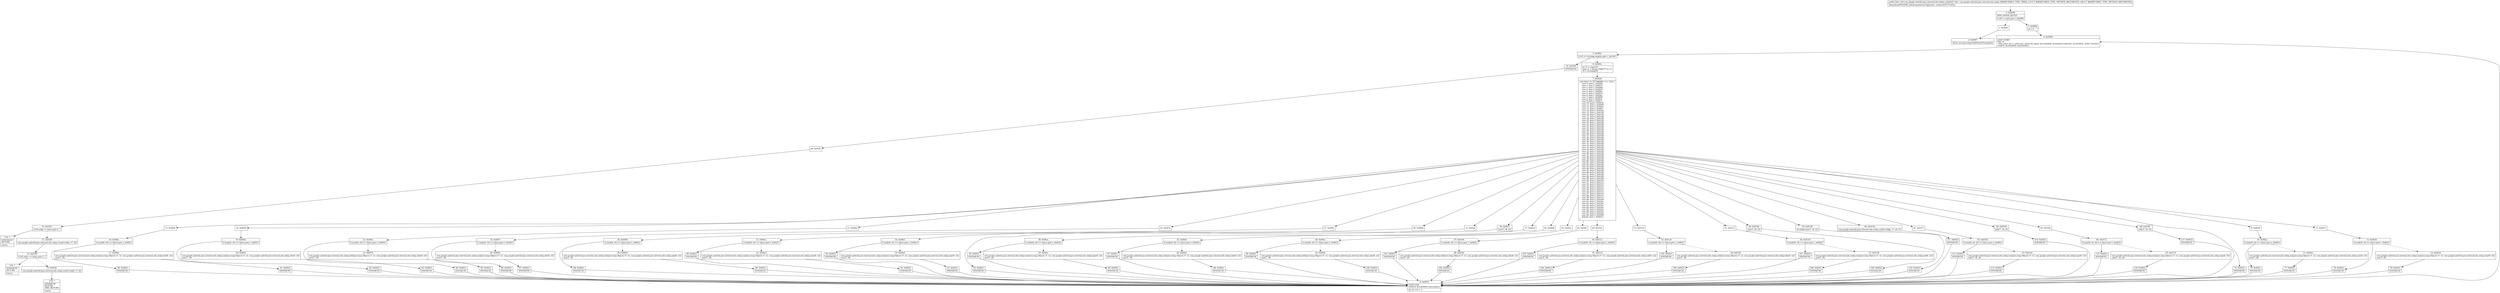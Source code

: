 digraph "CFG forcom.google.android.gms.internal.ads.zzdpn.zzd(Ljava\/lang\/Object;Ljava\/lang\/Object;)V" {
Node_0 [shape=record,label="{0\:\ 0x0000|MTH_ENTER_BLOCK\l|if (r8 != null) goto L_0x0008\l}"];
Node_1 [shape=record,label="{1\:\ 0x0002}"];
Node_2 [shape=record,label="{2\:\ 0x0007|throw new java.lang.NullPointerException()\l}"];
Node_3 [shape=record,label="{3\:\ 0x0008|r0 = 0\l}"];
Node_4 [shape=record,label="{4\:\ 0x0009|LOOP_START\lPHI: r0 \l  PHI: (r0v1 int) = (r0v0 int), (r0v6 int) binds: [B:3:0x0008, B:8:0x0023] A[DONT_GENERATE, DONT_INLINE]\lLOOP:0: B:4:0x0009\-\>B:8:0x0023\l}"];
Node_5 [shape=record,label="{5\:\ 0x000c|if (r0 \>= r6.zzhjq.length) goto L_0x0185\l}"];
Node_6 [shape=record,label="{6\:\ 0x000e|int r1 = zzgu(r0)\llong r2 = (long) (1048575 & r1)\lr4 = r6.zzhjq[r0]\l}"];
Node_7 [shape=record,label="{7\:\ 0x0020|switch(((r1 & 267386880) \>\>\> 20)) \{\l    case 0: goto L_0x0026;\l    case 1: goto L_0x0037;\l    case 2: goto L_0x0048;\l    case 3: goto L_0x0059;\l    case 4: goto L_0x006a;\l    case 5: goto L_0x007b;\l    case 6: goto L_0x008c;\l    case 7: goto L_0x009d;\l    case 8: goto L_0x00af;\l    case 9: goto L_0x00c1;\l    case 10: goto L_0x00c6;\l    case 11: goto L_0x00d8;\l    case 12: goto L_0x00ea;\l    case 13: goto L_0x00fc;\l    case 14: goto L_0x010e;\l    case 15: goto L_0x0120;\l    case 16: goto L_0x0132;\l    case 17: goto L_0x0144;\l    case 18: goto L_0x0149;\l    case 19: goto L_0x0149;\l    case 20: goto L_0x0149;\l    case 21: goto L_0x0149;\l    case 22: goto L_0x0149;\l    case 23: goto L_0x0149;\l    case 24: goto L_0x0149;\l    case 25: goto L_0x0149;\l    case 26: goto L_0x0149;\l    case 27: goto L_0x0149;\l    case 28: goto L_0x0149;\l    case 29: goto L_0x0149;\l    case 30: goto L_0x0149;\l    case 31: goto L_0x0149;\l    case 32: goto L_0x0149;\l    case 33: goto L_0x0149;\l    case 34: goto L_0x0149;\l    case 35: goto L_0x0149;\l    case 36: goto L_0x0149;\l    case 37: goto L_0x0149;\l    case 38: goto L_0x0149;\l    case 39: goto L_0x0149;\l    case 40: goto L_0x0149;\l    case 41: goto L_0x0149;\l    case 42: goto L_0x0149;\l    case 43: goto L_0x0149;\l    case 44: goto L_0x0149;\l    case 45: goto L_0x0149;\l    case 46: goto L_0x0149;\l    case 47: goto L_0x0149;\l    case 48: goto L_0x0149;\l    case 49: goto L_0x0149;\l    case 50: goto L_0x0150;\l    case 51: goto L_0x0157;\l    case 52: goto L_0x0157;\l    case 53: goto L_0x0157;\l    case 54: goto L_0x0157;\l    case 55: goto L_0x0157;\l    case 56: goto L_0x0157;\l    case 57: goto L_0x0157;\l    case 58: goto L_0x0157;\l    case 59: goto L_0x0157;\l    case 60: goto L_0x0169;\l    case 61: goto L_0x016e;\l    case 62: goto L_0x016e;\l    case 63: goto L_0x016e;\l    case 64: goto L_0x016e;\l    case 65: goto L_0x016e;\l    case 66: goto L_0x016e;\l    case 67: goto L_0x016e;\l    case 68: goto L_0x0180;\l    default: goto L_0x0023;\l\}\l}"];
Node_8 [shape=record,label="{8\:\ 0x0023|LOOP_END\lLOOP:0: B:4:0x0009\-\>B:8:0x0023\l|int r0 = r0 + 3\l}"];
Node_9 [shape=record,label="{9\:\ 0x0026}"];
Node_10 [shape=record,label="{10\:\ 0x002a|if (zzd(r8, r0) == false) goto L_0x0023\l}"];
Node_11 [shape=record,label="{11\:\ 0x002c|com.google.android.gms.internal.ads.zzdqy.zza((java.lang.Object) r7, r2, com.google.android.gms.internal.ads.zzdqy.zzo(r8, r2))\lzze(r7, r0)\l}"];
Node_12 [shape=record,label="{12\:\ 0x0037}"];
Node_13 [shape=record,label="{13\:\ 0x003b|if (zzd(r8, r0) == false) goto L_0x0023\l}"];
Node_14 [shape=record,label="{14\:\ 0x003d|com.google.android.gms.internal.ads.zzdqy.zza((java.lang.Object) r7, r2, com.google.android.gms.internal.ads.zzdqy.zzn(r8, r2))\lzze(r7, r0)\l}"];
Node_15 [shape=record,label="{15\:\ 0x0048}"];
Node_16 [shape=record,label="{16\:\ 0x004c|if (zzd(r8, r0) == false) goto L_0x0023\l}"];
Node_17 [shape=record,label="{17\:\ 0x004e|com.google.android.gms.internal.ads.zzdqy.zza((java.lang.Object) r7, r2, com.google.android.gms.internal.ads.zzdqy.zzl(r8, r2))\lzze(r7, r0)\l}"];
Node_18 [shape=record,label="{18\:\ 0x0059}"];
Node_19 [shape=record,label="{19\:\ 0x005d|if (zzd(r8, r0) == false) goto L_0x0023\l}"];
Node_20 [shape=record,label="{20\:\ 0x005f|com.google.android.gms.internal.ads.zzdqy.zza((java.lang.Object) r7, r2, com.google.android.gms.internal.ads.zzdqy.zzl(r8, r2))\lzze(r7, r0)\l}"];
Node_21 [shape=record,label="{21\:\ 0x006a}"];
Node_22 [shape=record,label="{22\:\ 0x006e|if (zzd(r8, r0) == false) goto L_0x0023\l}"];
Node_23 [shape=record,label="{23\:\ 0x0070|com.google.android.gms.internal.ads.zzdqy.zzb((java.lang.Object) r7, r2, com.google.android.gms.internal.ads.zzdqy.zzk(r8, r2))\lzze(r7, r0)\l}"];
Node_24 [shape=record,label="{24\:\ 0x007b}"];
Node_25 [shape=record,label="{25\:\ 0x007f|if (zzd(r8, r0) == false) goto L_0x0023\l}"];
Node_26 [shape=record,label="{26\:\ 0x0081|com.google.android.gms.internal.ads.zzdqy.zza((java.lang.Object) r7, r2, com.google.android.gms.internal.ads.zzdqy.zzl(r8, r2))\lzze(r7, r0)\l}"];
Node_27 [shape=record,label="{27\:\ 0x008c}"];
Node_28 [shape=record,label="{28\:\ 0x0090|if (zzd(r8, r0) == false) goto L_0x0023\l}"];
Node_29 [shape=record,label="{29\:\ 0x0092|com.google.android.gms.internal.ads.zzdqy.zzb((java.lang.Object) r7, r2, com.google.android.gms.internal.ads.zzdqy.zzk(r8, r2))\lzze(r7, r0)\l}"];
Node_30 [shape=record,label="{30\:\ 0x009d}"];
Node_31 [shape=record,label="{31\:\ 0x00a1|if (zzd(r8, r0) == false) goto L_0x0023\l}"];
Node_32 [shape=record,label="{32\:\ 0x00a3|com.google.android.gms.internal.ads.zzdqy.zza((java.lang.Object) r7, r2, com.google.android.gms.internal.ads.zzdqy.zzm(r8, r2))\lzze(r7, r0)\l}"];
Node_33 [shape=record,label="{33\:\ 0x00af}"];
Node_34 [shape=record,label="{34\:\ 0x00b3|if (zzd(r8, r0) == false) goto L_0x0023\l}"];
Node_35 [shape=record,label="{35\:\ 0x00b5|com.google.android.gms.internal.ads.zzdqy.zza((java.lang.Object) r7, r2, com.google.android.gms.internal.ads.zzdqy.zzp(r8, r2))\lzze(r7, r0)\l}"];
Node_36 [shape=record,label="{36\:\ 0x00c1|zza(r7, r8, r0)\l}"];
Node_37 [shape=record,label="{37\:\ 0x00c6}"];
Node_38 [shape=record,label="{38\:\ 0x00ca|if (zzd(r8, r0) == false) goto L_0x0023\l}"];
Node_39 [shape=record,label="{39\:\ 0x00cc|com.google.android.gms.internal.ads.zzdqy.zza((java.lang.Object) r7, r2, com.google.android.gms.internal.ads.zzdqy.zzp(r8, r2))\lzze(r7, r0)\l}"];
Node_40 [shape=record,label="{40\:\ 0x00d8}"];
Node_41 [shape=record,label="{41\:\ 0x00dc|if (zzd(r8, r0) == false) goto L_0x0023\l}"];
Node_42 [shape=record,label="{42\:\ 0x00de|com.google.android.gms.internal.ads.zzdqy.zzb((java.lang.Object) r7, r2, com.google.android.gms.internal.ads.zzdqy.zzk(r8, r2))\lzze(r7, r0)\l}"];
Node_43 [shape=record,label="{43\:\ 0x00ea}"];
Node_44 [shape=record,label="{44\:\ 0x00ee|if (zzd(r8, r0) == false) goto L_0x0023\l}"];
Node_45 [shape=record,label="{45\:\ 0x00f0|com.google.android.gms.internal.ads.zzdqy.zzb((java.lang.Object) r7, r2, com.google.android.gms.internal.ads.zzdqy.zzk(r8, r2))\lzze(r7, r0)\l}"];
Node_46 [shape=record,label="{46\:\ 0x00fc}"];
Node_47 [shape=record,label="{47\:\ 0x0100|if (zzd(r8, r0) == false) goto L_0x0023\l}"];
Node_48 [shape=record,label="{48\:\ 0x0102|com.google.android.gms.internal.ads.zzdqy.zzb((java.lang.Object) r7, r2, com.google.android.gms.internal.ads.zzdqy.zzk(r8, r2))\lzze(r7, r0)\l}"];
Node_49 [shape=record,label="{49\:\ 0x010e}"];
Node_50 [shape=record,label="{50\:\ 0x0112|if (zzd(r8, r0) == false) goto L_0x0023\l}"];
Node_51 [shape=record,label="{51\:\ 0x0114|com.google.android.gms.internal.ads.zzdqy.zza((java.lang.Object) r7, r2, com.google.android.gms.internal.ads.zzdqy.zzl(r8, r2))\lzze(r7, r0)\l}"];
Node_52 [shape=record,label="{52\:\ 0x0120}"];
Node_53 [shape=record,label="{53\:\ 0x0124|if (zzd(r8, r0) == false) goto L_0x0023\l}"];
Node_54 [shape=record,label="{54\:\ 0x0126|com.google.android.gms.internal.ads.zzdqy.zzb((java.lang.Object) r7, r2, com.google.android.gms.internal.ads.zzdqy.zzk(r8, r2))\lzze(r7, r0)\l}"];
Node_55 [shape=record,label="{55\:\ 0x0132}"];
Node_56 [shape=record,label="{56\:\ 0x0136|if (zzd(r8, r0) == false) goto L_0x0023\l}"];
Node_57 [shape=record,label="{57\:\ 0x0138|com.google.android.gms.internal.ads.zzdqy.zza((java.lang.Object) r7, r2, com.google.android.gms.internal.ads.zzdqy.zzl(r8, r2))\lzze(r7, r0)\l}"];
Node_58 [shape=record,label="{58\:\ 0x0144|zza(r7, r8, r0)\l}"];
Node_59 [shape=record,label="{59\:\ 0x0149|r6.zzhkd.zza(r7, r8, r2)\l}"];
Node_60 [shape=record,label="{60\:\ 0x0150|com.google.android.gms.internal.ads.zzdqc.zza(r6.zzhkg, r7, r8, r2)\l}"];
Node_61 [shape=record,label="{61\:\ 0x0157}"];
Node_62 [shape=record,label="{62\:\ 0x015b|if (zza(r8, r4, r0) == false) goto L_0x0023\l}"];
Node_63 [shape=record,label="{63\:\ 0x015d|com.google.android.gms.internal.ads.zzdqy.zza((java.lang.Object) r7, r2, com.google.android.gms.internal.ads.zzdqy.zzp(r8, r2))\lzzb(r7, r4, r0)\l}"];
Node_64 [shape=record,label="{64\:\ 0x0169|zzb(r7, r8, r0)\l}"];
Node_65 [shape=record,label="{65\:\ 0x016e}"];
Node_66 [shape=record,label="{66\:\ 0x0172|if (zza(r8, r4, r0) == false) goto L_0x0023\l}"];
Node_67 [shape=record,label="{67\:\ 0x0174|com.google.android.gms.internal.ads.zzdqy.zza((java.lang.Object) r7, r2, com.google.android.gms.internal.ads.zzdqy.zzp(r8, r2))\lzzb(r7, r4, r0)\l}"];
Node_68 [shape=record,label="{68\:\ 0x0180|zzb(r7, r8, r0)\l}"];
Node_69 [shape=record,label="{69\:\ 0x0185}"];
Node_70 [shape=record,label="{70\:\ 0x0187|if (r6.zzhjx != false) goto L_?\l}"];
Node_71 [shape=record,label="{71\:\ 0x0189|com.google.android.gms.internal.ads.zzdqc.zza(r6.zzhke, r7, r8)\l}"];
Node_72 [shape=record,label="{72\:\ 0x0190|if (r6.zzhjv == false) goto L_?\l}"];
Node_73 [shape=record,label="{73\:\ 0x0192|com.google.android.gms.internal.ads.zzdqc.zza(r6.zzhkf, r7, r8)\l}"];
Node_74 [shape=record,label="{74\:\ 0x0185|SYNTHETIC\l}"];
Node_75 [shape=record,label="{75\:\ 0x0023|SYNTHETIC\l}"];
Node_76 [shape=record,label="{76\:\ 0x0023|SYNTHETIC\l}"];
Node_77 [shape=record,label="{77\:\ 0x0023|SYNTHETIC\l}"];
Node_78 [shape=record,label="{78\:\ 0x0023|SYNTHETIC\l}"];
Node_79 [shape=record,label="{79\:\ 0x0023|SYNTHETIC\l}"];
Node_80 [shape=record,label="{80\:\ 0x0023|SYNTHETIC\l}"];
Node_81 [shape=record,label="{81\:\ 0x0023|SYNTHETIC\l}"];
Node_82 [shape=record,label="{82\:\ 0x0023|SYNTHETIC\l}"];
Node_83 [shape=record,label="{83\:\ 0x0023|SYNTHETIC\l}"];
Node_84 [shape=record,label="{84\:\ 0x0023|SYNTHETIC\l}"];
Node_85 [shape=record,label="{85\:\ 0x0023|SYNTHETIC\l}"];
Node_86 [shape=record,label="{86\:\ 0x0023|SYNTHETIC\l}"];
Node_87 [shape=record,label="{87\:\ 0x0023|SYNTHETIC\l}"];
Node_88 [shape=record,label="{88\:\ 0x0023|SYNTHETIC\l}"];
Node_89 [shape=record,label="{89\:\ 0x0023|SYNTHETIC\l}"];
Node_90 [shape=record,label="{90\:\ 0x0023|SYNTHETIC\l}"];
Node_91 [shape=record,label="{91\:\ 0x0023|SYNTHETIC\l}"];
Node_92 [shape=record,label="{92\:\ 0x0023|SYNTHETIC\l}"];
Node_93 [shape=record,label="{93\:\ 0x0023|SYNTHETIC\l}"];
Node_94 [shape=record,label="{94\:\ 0x0023|SYNTHETIC\l}"];
Node_95 [shape=record,label="{95\:\ 0x0023|SYNTHETIC\l}"];
Node_96 [shape=record,label="{96\:\ 0x0023|SYNTHETIC\l}"];
Node_97 [shape=record,label="{97\:\ 0x0023|SYNTHETIC\l}"];
Node_98 [shape=record,label="{98\:\ 0x0023|SYNTHETIC\l}"];
Node_99 [shape=record,label="{99\:\ 0x0023|SYNTHETIC\l}"];
Node_100 [shape=record,label="{100\:\ 0x0023|SYNTHETIC\l}"];
Node_101 [shape=record,label="{101\:\ 0x0023|SYNTHETIC\l}"];
Node_102 [shape=record,label="{102\:\ 0x0023|SYNTHETIC\l}"];
Node_103 [shape=record,label="{103\:\ 0x0023|SYNTHETIC\l}"];
Node_104 [shape=record,label="{104\:\ 0x0023|SYNTHETIC\l}"];
Node_105 [shape=record,label="{105\:\ 0x0023|SYNTHETIC\l}"];
Node_106 [shape=record,label="{106\:\ 0x0023|SYNTHETIC\l}"];
Node_107 [shape=record,label="{107\:\ 0x0023|SYNTHETIC\l}"];
Node_108 [shape=record,label="{108\:\ 0x0023|SYNTHETIC\l}"];
Node_109 [shape=record,label="{109\:\ 0x0023|SYNTHETIC\l}"];
Node_110 [shape=record,label="{110\:\ 0x0023|SYNTHETIC\l}"];
Node_111 [shape=record,label="{111\:\ 0x0023|SYNTHETIC\l}"];
Node_112 [shape=record,label="{112\:\ 0x0023|SYNTHETIC\l}"];
Node_113 [shape=record,label="{113\:\ 0x0023|SYNTHETIC\l}"];
Node_114 [shape=record,label="{114\:\ 0x0023|SYNTHETIC\l}"];
Node_115 [shape=record,label="{115\:\ 0x0023|SYNTHETIC\l}"];
Node_116 [shape=record,label="{116\:\ 0x0023|SYNTHETIC\l}"];
Node_117 [shape=record,label="{117\:\ 0x0023|SYNTHETIC\l}"];
Node_118 [shape=record,label="{118\:\ ?|SYNTHETIC\lRETURN\lORIG_RETURN\l|return\l}"];
Node_119 [shape=record,label="{119\:\ ?|SYNTHETIC\lRETURN\l|return\l}"];
Node_120 [shape=record,label="{120\:\ ?|SYNTHETIC\lRETURN\l|return\l}"];
MethodNode[shape=record,label="{public final void com.google.android.gms.internal.ads.zzdpn.zzd((r6v0 'this' com.google.android.gms.internal.ads.zzdpn A[IMMUTABLE_TYPE, THIS]), (r7v0 T A[IMMUTABLE_TYPE, METHOD_ARGUMENT]), (r8v0 T A[IMMUTABLE_TYPE, METHOD_ARGUMENT]))  | Annotation[SYSTEM, dalvik.annotation.Signature, \{value=[(TT;TT;)V]\}]\l}"];
MethodNode -> Node_0;
Node_0 -> Node_1[style=dashed];
Node_0 -> Node_3;
Node_1 -> Node_2;
Node_3 -> Node_4;
Node_4 -> Node_5;
Node_5 -> Node_6[style=dashed];
Node_5 -> Node_74;
Node_6 -> Node_7;
Node_7 -> Node_9;
Node_7 -> Node_12;
Node_7 -> Node_15;
Node_7 -> Node_18;
Node_7 -> Node_21;
Node_7 -> Node_24;
Node_7 -> Node_27;
Node_7 -> Node_30;
Node_7 -> Node_33;
Node_7 -> Node_36;
Node_7 -> Node_37;
Node_7 -> Node_40;
Node_7 -> Node_43;
Node_7 -> Node_46;
Node_7 -> Node_49;
Node_7 -> Node_52;
Node_7 -> Node_55;
Node_7 -> Node_58;
Node_7 -> Node_59;
Node_7 -> Node_60;
Node_7 -> Node_61;
Node_7 -> Node_64;
Node_7 -> Node_65;
Node_7 -> Node_68;
Node_7 -> Node_75;
Node_8 -> Node_4;
Node_9 -> Node_10;
Node_10 -> Node_11[style=dashed];
Node_10 -> Node_76;
Node_11 -> Node_77;
Node_12 -> Node_13;
Node_13 -> Node_14[style=dashed];
Node_13 -> Node_78;
Node_14 -> Node_79;
Node_15 -> Node_16;
Node_16 -> Node_17[style=dashed];
Node_16 -> Node_80;
Node_17 -> Node_81;
Node_18 -> Node_19;
Node_19 -> Node_20[style=dashed];
Node_19 -> Node_82;
Node_20 -> Node_83;
Node_21 -> Node_22;
Node_22 -> Node_23[style=dashed];
Node_22 -> Node_84;
Node_23 -> Node_85;
Node_24 -> Node_25;
Node_25 -> Node_26[style=dashed];
Node_25 -> Node_86;
Node_26 -> Node_87;
Node_27 -> Node_28;
Node_28 -> Node_29[style=dashed];
Node_28 -> Node_88;
Node_29 -> Node_89;
Node_30 -> Node_31;
Node_31 -> Node_32[style=dashed];
Node_31 -> Node_90;
Node_32 -> Node_91;
Node_33 -> Node_34;
Node_34 -> Node_35[style=dashed];
Node_34 -> Node_92;
Node_35 -> Node_93;
Node_36 -> Node_94;
Node_37 -> Node_38;
Node_38 -> Node_39[style=dashed];
Node_38 -> Node_95;
Node_39 -> Node_96;
Node_40 -> Node_41;
Node_41 -> Node_42[style=dashed];
Node_41 -> Node_97;
Node_42 -> Node_98;
Node_43 -> Node_44;
Node_44 -> Node_45[style=dashed];
Node_44 -> Node_99;
Node_45 -> Node_100;
Node_46 -> Node_47;
Node_47 -> Node_48[style=dashed];
Node_47 -> Node_101;
Node_48 -> Node_102;
Node_49 -> Node_50;
Node_50 -> Node_51[style=dashed];
Node_50 -> Node_103;
Node_51 -> Node_104;
Node_52 -> Node_53;
Node_53 -> Node_54[style=dashed];
Node_53 -> Node_105;
Node_54 -> Node_106;
Node_55 -> Node_56;
Node_56 -> Node_57[style=dashed];
Node_56 -> Node_107;
Node_57 -> Node_108;
Node_58 -> Node_109;
Node_59 -> Node_110;
Node_60 -> Node_111;
Node_61 -> Node_62;
Node_62 -> Node_63[style=dashed];
Node_62 -> Node_112;
Node_63 -> Node_113;
Node_64 -> Node_114;
Node_65 -> Node_66;
Node_66 -> Node_67[style=dashed];
Node_66 -> Node_115;
Node_67 -> Node_116;
Node_68 -> Node_117;
Node_69 -> Node_70;
Node_70 -> Node_71[style=dashed];
Node_70 -> Node_119;
Node_71 -> Node_72;
Node_72 -> Node_73[style=dashed];
Node_72 -> Node_120;
Node_73 -> Node_118;
Node_74 -> Node_69;
Node_75 -> Node_8;
Node_76 -> Node_8;
Node_77 -> Node_8;
Node_78 -> Node_8;
Node_79 -> Node_8;
Node_80 -> Node_8;
Node_81 -> Node_8;
Node_82 -> Node_8;
Node_83 -> Node_8;
Node_84 -> Node_8;
Node_85 -> Node_8;
Node_86 -> Node_8;
Node_87 -> Node_8;
Node_88 -> Node_8;
Node_89 -> Node_8;
Node_90 -> Node_8;
Node_91 -> Node_8;
Node_92 -> Node_8;
Node_93 -> Node_8;
Node_94 -> Node_8;
Node_95 -> Node_8;
Node_96 -> Node_8;
Node_97 -> Node_8;
Node_98 -> Node_8;
Node_99 -> Node_8;
Node_100 -> Node_8;
Node_101 -> Node_8;
Node_102 -> Node_8;
Node_103 -> Node_8;
Node_104 -> Node_8;
Node_105 -> Node_8;
Node_106 -> Node_8;
Node_107 -> Node_8;
Node_108 -> Node_8;
Node_109 -> Node_8;
Node_110 -> Node_8;
Node_111 -> Node_8;
Node_112 -> Node_8;
Node_113 -> Node_8;
Node_114 -> Node_8;
Node_115 -> Node_8;
Node_116 -> Node_8;
Node_117 -> Node_8;
}

